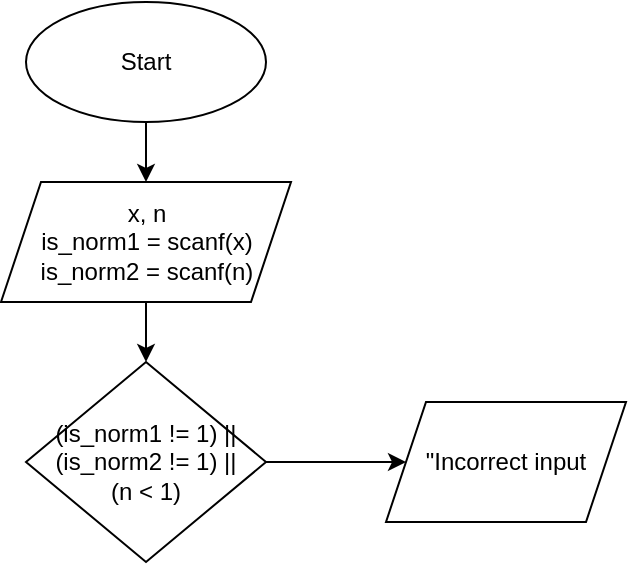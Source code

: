 <mxfile version="20.4.0" type="github">
  <diagram id="XUMU6Klbx8vC4agGlKeW" name="Страница 1">
    <mxGraphModel dx="716" dy="394" grid="1" gridSize="10" guides="1" tooltips="1" connect="1" arrows="1" fold="1" page="1" pageScale="1" pageWidth="827" pageHeight="1169" background="none" math="0" shadow="0">
      <root>
        <mxCell id="0" />
        <mxCell id="1" parent="0" />
        <mxCell id="kJR66jxbIm6fvpwEPS24-3" value="" style="edgeStyle=orthogonalEdgeStyle;rounded=0;orthogonalLoop=1;jettySize=auto;html=1;" edge="1" parent="1" source="kJR66jxbIm6fvpwEPS24-1" target="kJR66jxbIm6fvpwEPS24-2">
          <mxGeometry relative="1" as="geometry" />
        </mxCell>
        <mxCell id="kJR66jxbIm6fvpwEPS24-1" value="Start" style="ellipse;whiteSpace=wrap;html=1;" vertex="1" parent="1">
          <mxGeometry x="60" y="10" width="120" height="60" as="geometry" />
        </mxCell>
        <mxCell id="kJR66jxbIm6fvpwEPS24-5" value="" style="edgeStyle=orthogonalEdgeStyle;rounded=0;orthogonalLoop=1;jettySize=auto;html=1;" edge="1" parent="1" source="kJR66jxbIm6fvpwEPS24-2" target="kJR66jxbIm6fvpwEPS24-4">
          <mxGeometry relative="1" as="geometry" />
        </mxCell>
        <mxCell id="kJR66jxbIm6fvpwEPS24-2" value="x, n&lt;br&gt;is_norm1 = scanf(x)&lt;br&gt;is_norm2 = scanf(n)" style="shape=parallelogram;perimeter=parallelogramPerimeter;whiteSpace=wrap;html=1;fixedSize=1;" vertex="1" parent="1">
          <mxGeometry x="47.5" y="100" width="145" height="60" as="geometry" />
        </mxCell>
        <mxCell id="kJR66jxbIm6fvpwEPS24-7" value="" style="edgeStyle=orthogonalEdgeStyle;rounded=0;orthogonalLoop=1;jettySize=auto;html=1;" edge="1" parent="1" source="kJR66jxbIm6fvpwEPS24-4" target="kJR66jxbIm6fvpwEPS24-6">
          <mxGeometry relative="1" as="geometry" />
        </mxCell>
        <mxCell id="kJR66jxbIm6fvpwEPS24-4" value="(is_norm1 != 1) ||&lt;br&gt;(is_norm2 != 1) ||&lt;br&gt;(n &amp;lt; 1)" style="rhombus;whiteSpace=wrap;html=1;" vertex="1" parent="1">
          <mxGeometry x="60" y="190" width="120" height="100" as="geometry" />
        </mxCell>
        <mxCell id="kJR66jxbIm6fvpwEPS24-6" value="&quot;Incorrect input" style="shape=parallelogram;perimeter=parallelogramPerimeter;whiteSpace=wrap;html=1;fixedSize=1;" vertex="1" parent="1">
          <mxGeometry x="240" y="210" width="120" height="60" as="geometry" />
        </mxCell>
      </root>
    </mxGraphModel>
  </diagram>
</mxfile>
